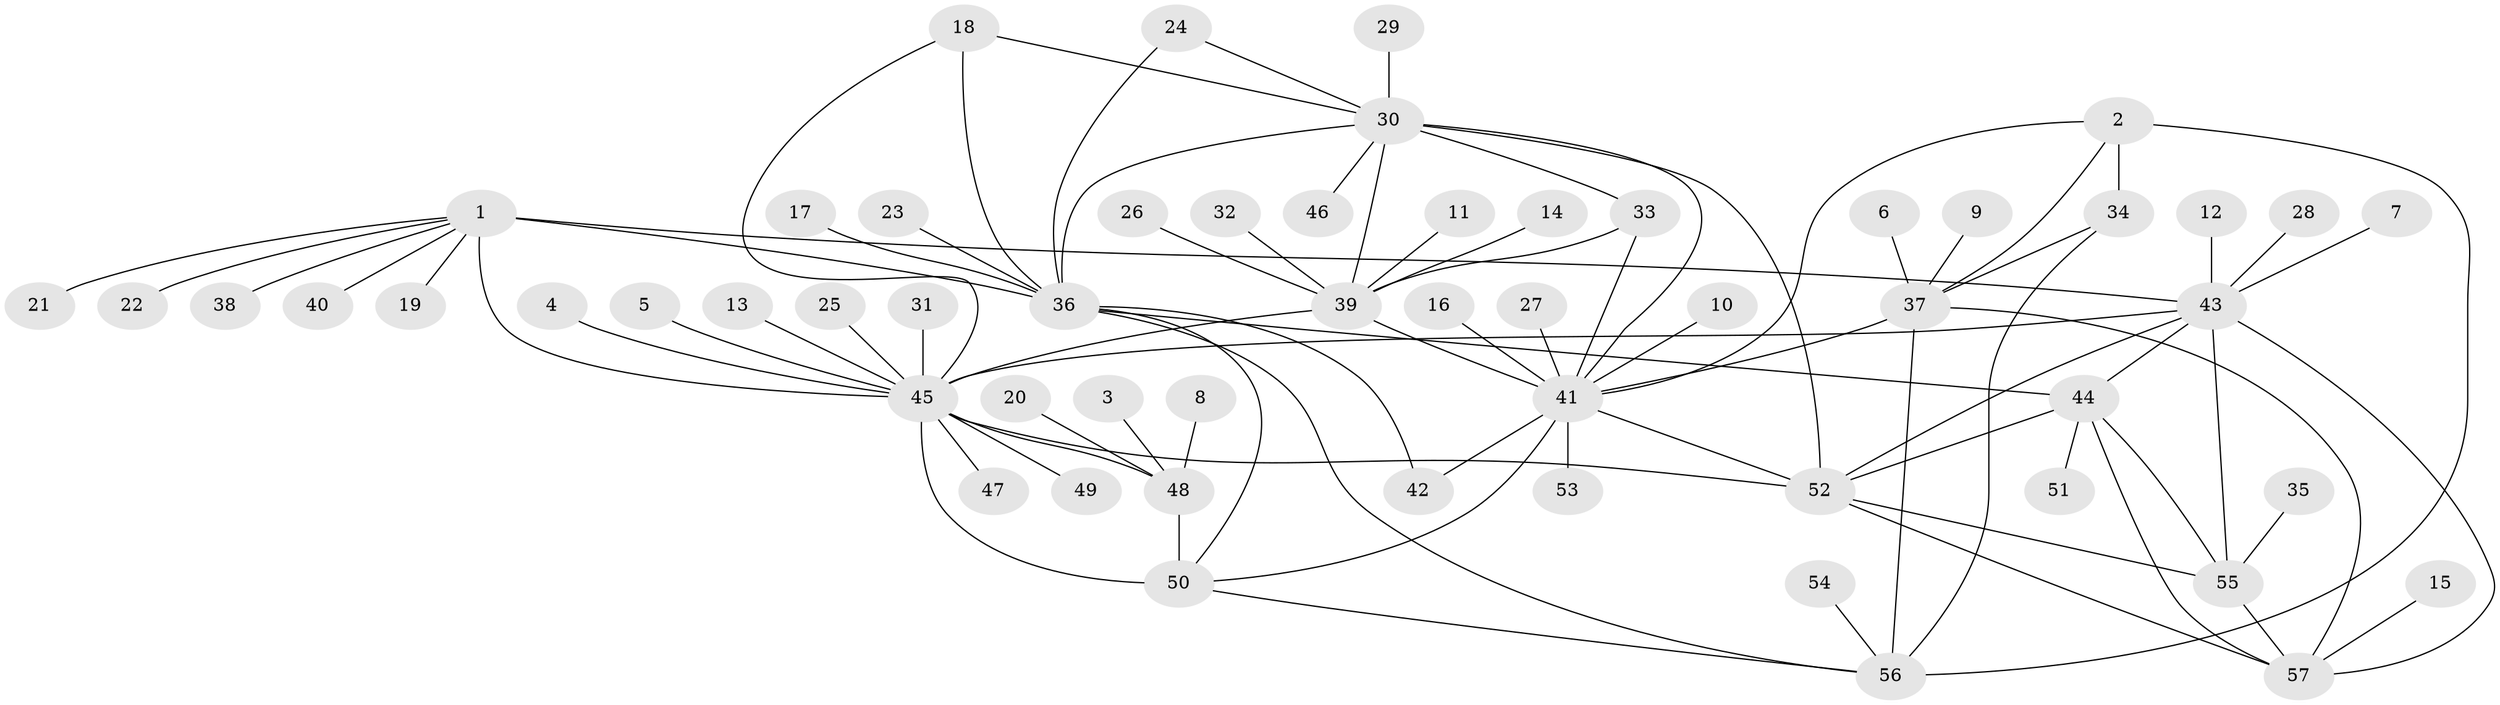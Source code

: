 // original degree distribution, {4: 0.008928571428571428, 6: 0.03571428571428571, 15: 0.008928571428571428, 7: 0.03571428571428571, 11: 0.017857142857142856, 8: 0.026785714285714284, 5: 0.03571428571428571, 9: 0.017857142857142856, 12: 0.008928571428571428, 13: 0.008928571428571428, 10: 0.017857142857142856, 2: 0.16964285714285715, 1: 0.5714285714285714, 3: 0.03571428571428571}
// Generated by graph-tools (version 1.1) at 2025/50/03/09/25 03:50:38]
// undirected, 57 vertices, 85 edges
graph export_dot {
graph [start="1"]
  node [color=gray90,style=filled];
  1;
  2;
  3;
  4;
  5;
  6;
  7;
  8;
  9;
  10;
  11;
  12;
  13;
  14;
  15;
  16;
  17;
  18;
  19;
  20;
  21;
  22;
  23;
  24;
  25;
  26;
  27;
  28;
  29;
  30;
  31;
  32;
  33;
  34;
  35;
  36;
  37;
  38;
  39;
  40;
  41;
  42;
  43;
  44;
  45;
  46;
  47;
  48;
  49;
  50;
  51;
  52;
  53;
  54;
  55;
  56;
  57;
  1 -- 19 [weight=1.0];
  1 -- 21 [weight=1.0];
  1 -- 22 [weight=1.0];
  1 -- 36 [weight=4.0];
  1 -- 38 [weight=1.0];
  1 -- 40 [weight=1.0];
  1 -- 43 [weight=1.0];
  1 -- 45 [weight=1.0];
  2 -- 34 [weight=1.0];
  2 -- 37 [weight=1.0];
  2 -- 41 [weight=1.0];
  2 -- 56 [weight=2.0];
  3 -- 48 [weight=1.0];
  4 -- 45 [weight=1.0];
  5 -- 45 [weight=1.0];
  6 -- 37 [weight=1.0];
  7 -- 43 [weight=1.0];
  8 -- 48 [weight=1.0];
  9 -- 37 [weight=1.0];
  10 -- 41 [weight=1.0];
  11 -- 39 [weight=1.0];
  12 -- 43 [weight=1.0];
  13 -- 45 [weight=1.0];
  14 -- 39 [weight=1.0];
  15 -- 57 [weight=1.0];
  16 -- 41 [weight=1.0];
  17 -- 36 [weight=1.0];
  18 -- 30 [weight=1.0];
  18 -- 36 [weight=1.0];
  18 -- 45 [weight=1.0];
  20 -- 48 [weight=1.0];
  23 -- 36 [weight=1.0];
  24 -- 30 [weight=1.0];
  24 -- 36 [weight=1.0];
  25 -- 45 [weight=1.0];
  26 -- 39 [weight=1.0];
  27 -- 41 [weight=1.0];
  28 -- 43 [weight=1.0];
  29 -- 30 [weight=1.0];
  30 -- 33 [weight=1.0];
  30 -- 36 [weight=1.0];
  30 -- 39 [weight=2.0];
  30 -- 41 [weight=1.0];
  30 -- 46 [weight=1.0];
  30 -- 52 [weight=1.0];
  31 -- 45 [weight=1.0];
  32 -- 39 [weight=1.0];
  33 -- 39 [weight=2.0];
  33 -- 41 [weight=1.0];
  34 -- 37 [weight=1.0];
  34 -- 56 [weight=2.0];
  35 -- 55 [weight=1.0];
  36 -- 42 [weight=1.0];
  36 -- 44 [weight=1.0];
  36 -- 50 [weight=1.0];
  36 -- 56 [weight=1.0];
  37 -- 41 [weight=1.0];
  37 -- 56 [weight=2.0];
  37 -- 57 [weight=1.0];
  39 -- 41 [weight=2.0];
  39 -- 45 [weight=1.0];
  41 -- 42 [weight=1.0];
  41 -- 50 [weight=1.0];
  41 -- 52 [weight=1.0];
  41 -- 53 [weight=1.0];
  43 -- 44 [weight=1.0];
  43 -- 45 [weight=1.0];
  43 -- 52 [weight=1.0];
  43 -- 55 [weight=1.0];
  43 -- 57 [weight=1.0];
  44 -- 51 [weight=1.0];
  44 -- 52 [weight=1.0];
  44 -- 55 [weight=1.0];
  44 -- 57 [weight=1.0];
  45 -- 47 [weight=1.0];
  45 -- 48 [weight=2.0];
  45 -- 49 [weight=1.0];
  45 -- 50 [weight=4.0];
  45 -- 52 [weight=1.0];
  48 -- 50 [weight=2.0];
  50 -- 56 [weight=1.0];
  52 -- 55 [weight=1.0];
  52 -- 57 [weight=1.0];
  54 -- 56 [weight=1.0];
  55 -- 57 [weight=1.0];
}
